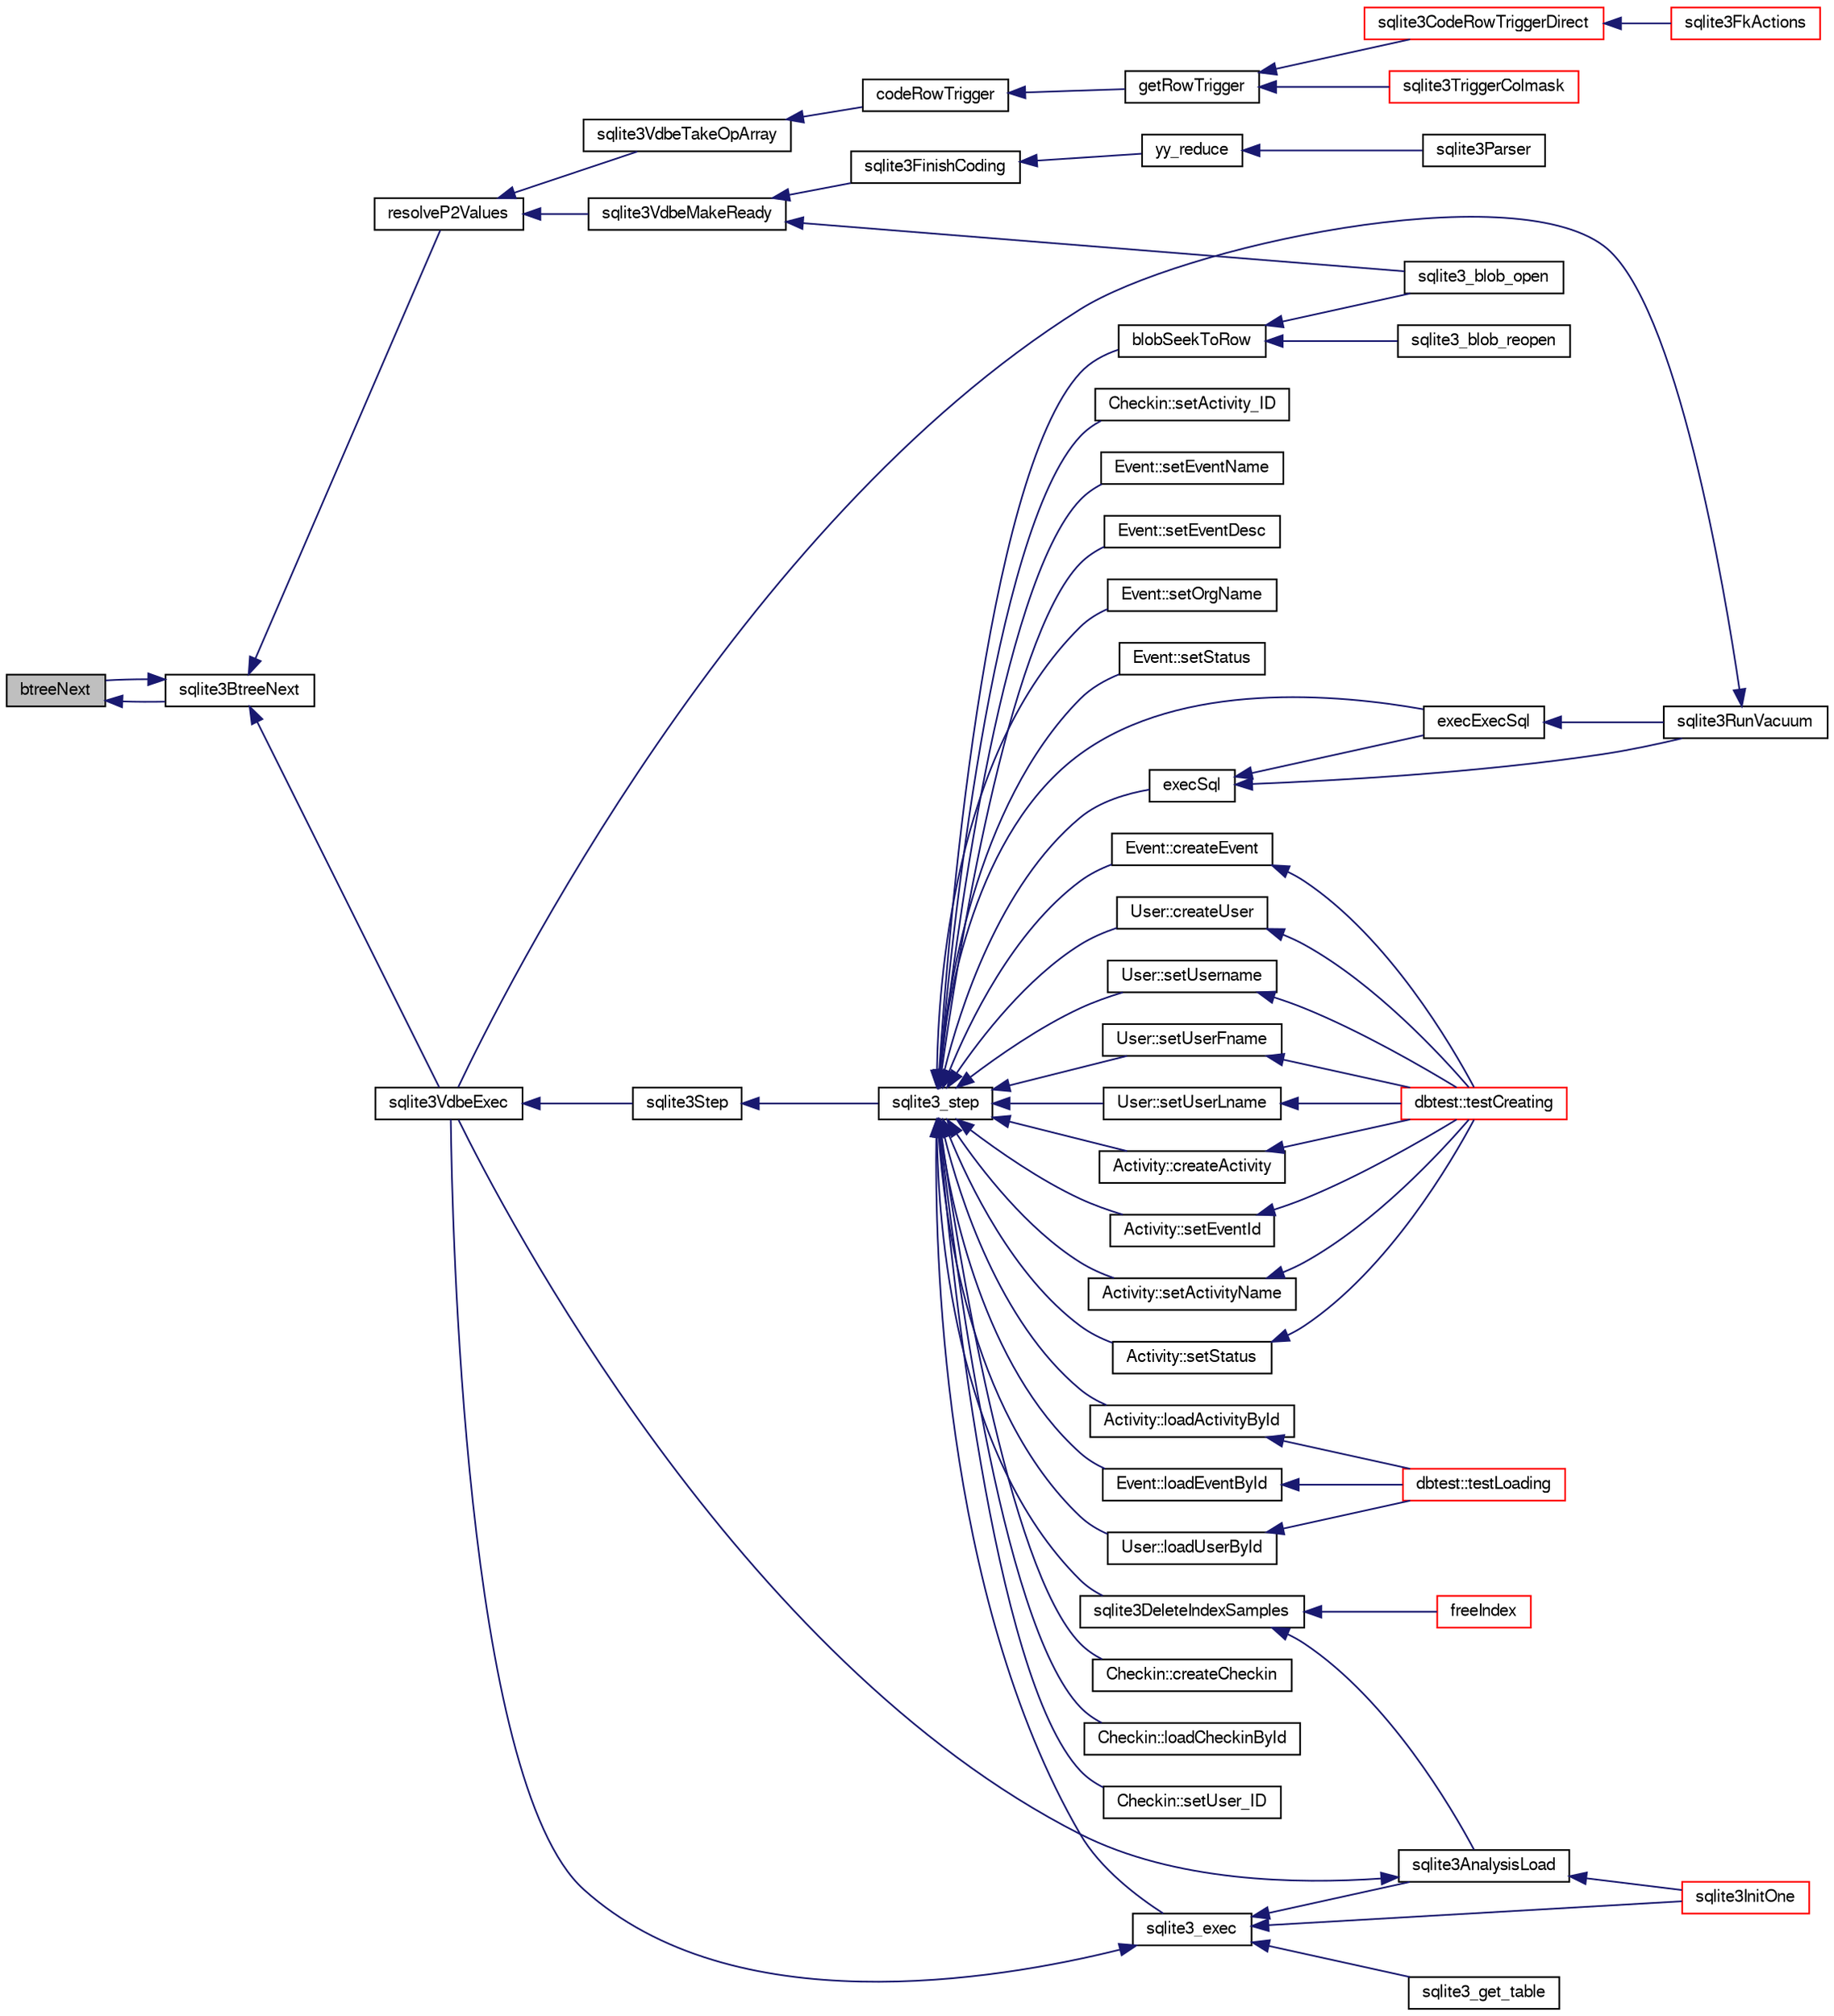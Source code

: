 digraph "btreeNext"
{
  edge [fontname="FreeSans",fontsize="10",labelfontname="FreeSans",labelfontsize="10"];
  node [fontname="FreeSans",fontsize="10",shape=record];
  rankdir="LR";
  Node29686 [label="btreeNext",height=0.2,width=0.4,color="black", fillcolor="grey75", style="filled", fontcolor="black"];
  Node29686 -> Node29687 [dir="back",color="midnightblue",fontsize="10",style="solid",fontname="FreeSans"];
  Node29687 [label="sqlite3BtreeNext",height=0.2,width=0.4,color="black", fillcolor="white", style="filled",URL="$sqlite3_8c.html#aa56f96564bee008046aa50f7f8455887"];
  Node29687 -> Node29686 [dir="back",color="midnightblue",fontsize="10",style="solid",fontname="FreeSans"];
  Node29687 -> Node29688 [dir="back",color="midnightblue",fontsize="10",style="solid",fontname="FreeSans"];
  Node29688 [label="resolveP2Values",height=0.2,width=0.4,color="black", fillcolor="white", style="filled",URL="$sqlite3_8c.html#a9aa9c7da468f7325e427e599812b92ab"];
  Node29688 -> Node29689 [dir="back",color="midnightblue",fontsize="10",style="solid",fontname="FreeSans"];
  Node29689 [label="sqlite3VdbeTakeOpArray",height=0.2,width=0.4,color="black", fillcolor="white", style="filled",URL="$sqlite3_8c.html#a1f7b118692db626cff3d33803d463103"];
  Node29689 -> Node29690 [dir="back",color="midnightblue",fontsize="10",style="solid",fontname="FreeSans"];
  Node29690 [label="codeRowTrigger",height=0.2,width=0.4,color="black", fillcolor="white", style="filled",URL="$sqlite3_8c.html#a463cea5aaaf388b560b206570a0022fc"];
  Node29690 -> Node29691 [dir="back",color="midnightblue",fontsize="10",style="solid",fontname="FreeSans"];
  Node29691 [label="getRowTrigger",height=0.2,width=0.4,color="black", fillcolor="white", style="filled",URL="$sqlite3_8c.html#a69626ef20b540d1a2b19cf56f3f45689"];
  Node29691 -> Node29692 [dir="back",color="midnightblue",fontsize="10",style="solid",fontname="FreeSans"];
  Node29692 [label="sqlite3CodeRowTriggerDirect",height=0.2,width=0.4,color="red", fillcolor="white", style="filled",URL="$sqlite3_8c.html#ad92829f9001bcf89a0299dad5a48acd4"];
  Node29692 -> Node29693 [dir="back",color="midnightblue",fontsize="10",style="solid",fontname="FreeSans"];
  Node29693 [label="sqlite3FkActions",height=0.2,width=0.4,color="red", fillcolor="white", style="filled",URL="$sqlite3_8c.html#a39159bd1623724946c22355ba7f3ef90"];
  Node29691 -> Node29705 [dir="back",color="midnightblue",fontsize="10",style="solid",fontname="FreeSans"];
  Node29705 [label="sqlite3TriggerColmask",height=0.2,width=0.4,color="red", fillcolor="white", style="filled",URL="$sqlite3_8c.html#acace8e99e37ae5e84ea03c65e820c540"];
  Node29688 -> Node29706 [dir="back",color="midnightblue",fontsize="10",style="solid",fontname="FreeSans"];
  Node29706 [label="sqlite3VdbeMakeReady",height=0.2,width=0.4,color="black", fillcolor="white", style="filled",URL="$sqlite3_8c.html#a04b3e310d0717c70e36c56429eda8368"];
  Node29706 -> Node29707 [dir="back",color="midnightblue",fontsize="10",style="solid",fontname="FreeSans"];
  Node29707 [label="sqlite3_blob_open",height=0.2,width=0.4,color="black", fillcolor="white", style="filled",URL="$sqlite3_8h.html#adb8ad839a5bdd62a43785132bc7dd518"];
  Node29706 -> Node29708 [dir="back",color="midnightblue",fontsize="10",style="solid",fontname="FreeSans"];
  Node29708 [label="sqlite3FinishCoding",height=0.2,width=0.4,color="black", fillcolor="white", style="filled",URL="$sqlite3_8c.html#a651bc5b446c276c092705856d995b278"];
  Node29708 -> Node29698 [dir="back",color="midnightblue",fontsize="10",style="solid",fontname="FreeSans"];
  Node29698 [label="yy_reduce",height=0.2,width=0.4,color="black", fillcolor="white", style="filled",URL="$sqlite3_8c.html#a7c419a9b25711c666a9a2449ef377f14"];
  Node29698 -> Node29699 [dir="back",color="midnightblue",fontsize="10",style="solid",fontname="FreeSans"];
  Node29699 [label="sqlite3Parser",height=0.2,width=0.4,color="black", fillcolor="white", style="filled",URL="$sqlite3_8c.html#a0327d71a5fabe0b6a343d78a2602e72a"];
  Node29687 -> Node29709 [dir="back",color="midnightblue",fontsize="10",style="solid",fontname="FreeSans"];
  Node29709 [label="sqlite3VdbeExec",height=0.2,width=0.4,color="black", fillcolor="white", style="filled",URL="$sqlite3_8c.html#a8ce40a614bdc56719c4d642b1e4dfb21"];
  Node29709 -> Node29710 [dir="back",color="midnightblue",fontsize="10",style="solid",fontname="FreeSans"];
  Node29710 [label="sqlite3Step",height=0.2,width=0.4,color="black", fillcolor="white", style="filled",URL="$sqlite3_8c.html#a3f2872e873e2758a4beedad1d5113554"];
  Node29710 -> Node29711 [dir="back",color="midnightblue",fontsize="10",style="solid",fontname="FreeSans"];
  Node29711 [label="sqlite3_step",height=0.2,width=0.4,color="black", fillcolor="white", style="filled",URL="$sqlite3_8h.html#ac1e491ce36b7471eb28387f7d3c74334"];
  Node29711 -> Node29712 [dir="back",color="midnightblue",fontsize="10",style="solid",fontname="FreeSans"];
  Node29712 [label="Activity::createActivity",height=0.2,width=0.4,color="black", fillcolor="white", style="filled",URL="$classActivity.html#a813cc5e52c14ab49b39014c134e3425b"];
  Node29712 -> Node29713 [dir="back",color="midnightblue",fontsize="10",style="solid",fontname="FreeSans"];
  Node29713 [label="dbtest::testCreating",height=0.2,width=0.4,color="red", fillcolor="white", style="filled",URL="$classdbtest.html#a8193e88a7df657069c8a6bd09c8243b7"];
  Node29711 -> Node29715 [dir="back",color="midnightblue",fontsize="10",style="solid",fontname="FreeSans"];
  Node29715 [label="Activity::loadActivityById",height=0.2,width=0.4,color="black", fillcolor="white", style="filled",URL="$classActivity.html#abe4ffb4f08a47212ebf9013259d9e7fd"];
  Node29715 -> Node29716 [dir="back",color="midnightblue",fontsize="10",style="solid",fontname="FreeSans"];
  Node29716 [label="dbtest::testLoading",height=0.2,width=0.4,color="red", fillcolor="white", style="filled",URL="$classdbtest.html#a6f98d82a2c8e2b9040848763504ddae1"];
  Node29711 -> Node29717 [dir="back",color="midnightblue",fontsize="10",style="solid",fontname="FreeSans"];
  Node29717 [label="Activity::setEventId",height=0.2,width=0.4,color="black", fillcolor="white", style="filled",URL="$classActivity.html#adb1d0fd0d08f473e068f0a4086bfa9ca"];
  Node29717 -> Node29713 [dir="back",color="midnightblue",fontsize="10",style="solid",fontname="FreeSans"];
  Node29711 -> Node29718 [dir="back",color="midnightblue",fontsize="10",style="solid",fontname="FreeSans"];
  Node29718 [label="Activity::setActivityName",height=0.2,width=0.4,color="black", fillcolor="white", style="filled",URL="$classActivity.html#a62dc3737b33915a36086f9dd26d16a81"];
  Node29718 -> Node29713 [dir="back",color="midnightblue",fontsize="10",style="solid",fontname="FreeSans"];
  Node29711 -> Node29719 [dir="back",color="midnightblue",fontsize="10",style="solid",fontname="FreeSans"];
  Node29719 [label="Activity::setStatus",height=0.2,width=0.4,color="black", fillcolor="white", style="filled",URL="$classActivity.html#af618135a7738f4d2a7ee147a8ef912ea"];
  Node29719 -> Node29713 [dir="back",color="midnightblue",fontsize="10",style="solid",fontname="FreeSans"];
  Node29711 -> Node29720 [dir="back",color="midnightblue",fontsize="10",style="solid",fontname="FreeSans"];
  Node29720 [label="Checkin::createCheckin",height=0.2,width=0.4,color="black", fillcolor="white", style="filled",URL="$classCheckin.html#a4e40acdf7fff0e607f6de4f24f3a163c"];
  Node29711 -> Node29721 [dir="back",color="midnightblue",fontsize="10",style="solid",fontname="FreeSans"];
  Node29721 [label="Checkin::loadCheckinById",height=0.2,width=0.4,color="black", fillcolor="white", style="filled",URL="$classCheckin.html#a3461f70ea6c68475225f2a07f78a21e0"];
  Node29711 -> Node29722 [dir="back",color="midnightblue",fontsize="10",style="solid",fontname="FreeSans"];
  Node29722 [label="Checkin::setUser_ID",height=0.2,width=0.4,color="black", fillcolor="white", style="filled",URL="$classCheckin.html#a76ab640f4f912876dbebf183db5359c6"];
  Node29711 -> Node29723 [dir="back",color="midnightblue",fontsize="10",style="solid",fontname="FreeSans"];
  Node29723 [label="Checkin::setActivity_ID",height=0.2,width=0.4,color="black", fillcolor="white", style="filled",URL="$classCheckin.html#ab2ff3ec2604ec73a42af25874a00b232"];
  Node29711 -> Node29724 [dir="back",color="midnightblue",fontsize="10",style="solid",fontname="FreeSans"];
  Node29724 [label="Event::createEvent",height=0.2,width=0.4,color="black", fillcolor="white", style="filled",URL="$classEvent.html#a77adb9f4a46ffb32c2d931f0691f5903"];
  Node29724 -> Node29713 [dir="back",color="midnightblue",fontsize="10",style="solid",fontname="FreeSans"];
  Node29711 -> Node29725 [dir="back",color="midnightblue",fontsize="10",style="solid",fontname="FreeSans"];
  Node29725 [label="Event::loadEventById",height=0.2,width=0.4,color="black", fillcolor="white", style="filled",URL="$classEvent.html#afa66cea33f722dbeecb69cc98fdea055"];
  Node29725 -> Node29716 [dir="back",color="midnightblue",fontsize="10",style="solid",fontname="FreeSans"];
  Node29711 -> Node29726 [dir="back",color="midnightblue",fontsize="10",style="solid",fontname="FreeSans"];
  Node29726 [label="Event::setEventName",height=0.2,width=0.4,color="black", fillcolor="white", style="filled",URL="$classEvent.html#a10596b6ca077df05184e30d62b08729d"];
  Node29711 -> Node29727 [dir="back",color="midnightblue",fontsize="10",style="solid",fontname="FreeSans"];
  Node29727 [label="Event::setEventDesc",height=0.2,width=0.4,color="black", fillcolor="white", style="filled",URL="$classEvent.html#ae36b8377dcae792f1c5c4726024c981b"];
  Node29711 -> Node29728 [dir="back",color="midnightblue",fontsize="10",style="solid",fontname="FreeSans"];
  Node29728 [label="Event::setOrgName",height=0.2,width=0.4,color="black", fillcolor="white", style="filled",URL="$classEvent.html#a19aac0f776bd764563a54977656cf680"];
  Node29711 -> Node29729 [dir="back",color="midnightblue",fontsize="10",style="solid",fontname="FreeSans"];
  Node29729 [label="Event::setStatus",height=0.2,width=0.4,color="black", fillcolor="white", style="filled",URL="$classEvent.html#ab0a6b9285af0f4172eb841e2b80f8972"];
  Node29711 -> Node29730 [dir="back",color="midnightblue",fontsize="10",style="solid",fontname="FreeSans"];
  Node29730 [label="blobSeekToRow",height=0.2,width=0.4,color="black", fillcolor="white", style="filled",URL="$sqlite3_8c.html#afff57e13332b98c8a44a7cebe38962ab"];
  Node29730 -> Node29707 [dir="back",color="midnightblue",fontsize="10",style="solid",fontname="FreeSans"];
  Node29730 -> Node29731 [dir="back",color="midnightblue",fontsize="10",style="solid",fontname="FreeSans"];
  Node29731 [label="sqlite3_blob_reopen",height=0.2,width=0.4,color="black", fillcolor="white", style="filled",URL="$sqlite3_8h.html#abc77c24fdc0150138490359a94360f7e"];
  Node29711 -> Node29732 [dir="back",color="midnightblue",fontsize="10",style="solid",fontname="FreeSans"];
  Node29732 [label="sqlite3DeleteIndexSamples",height=0.2,width=0.4,color="black", fillcolor="white", style="filled",URL="$sqlite3_8c.html#aaeda0302fbf61397ec009f65bed047ef"];
  Node29732 -> Node29733 [dir="back",color="midnightblue",fontsize="10",style="solid",fontname="FreeSans"];
  Node29733 [label="sqlite3AnalysisLoad",height=0.2,width=0.4,color="black", fillcolor="white", style="filled",URL="$sqlite3_8c.html#a48a2301c27e1d3d68708b9b8761b5a01"];
  Node29733 -> Node29709 [dir="back",color="midnightblue",fontsize="10",style="solid",fontname="FreeSans"];
  Node29733 -> Node29734 [dir="back",color="midnightblue",fontsize="10",style="solid",fontname="FreeSans"];
  Node29734 [label="sqlite3InitOne",height=0.2,width=0.4,color="red", fillcolor="white", style="filled",URL="$sqlite3_8c.html#ac4318b25df65269906b0379251fe9b85"];
  Node29732 -> Node29818 [dir="back",color="midnightblue",fontsize="10",style="solid",fontname="FreeSans"];
  Node29818 [label="freeIndex",height=0.2,width=0.4,color="red", fillcolor="white", style="filled",URL="$sqlite3_8c.html#a00907c99c18d5bcb9d0b38c077146c31"];
  Node29711 -> Node29884 [dir="back",color="midnightblue",fontsize="10",style="solid",fontname="FreeSans"];
  Node29884 [label="sqlite3_exec",height=0.2,width=0.4,color="black", fillcolor="white", style="filled",URL="$sqlite3_8h.html#a97487ec8150e0bcc8fa392ab8f0e24db"];
  Node29884 -> Node29709 [dir="back",color="midnightblue",fontsize="10",style="solid",fontname="FreeSans"];
  Node29884 -> Node29733 [dir="back",color="midnightblue",fontsize="10",style="solid",fontname="FreeSans"];
  Node29884 -> Node29734 [dir="back",color="midnightblue",fontsize="10",style="solid",fontname="FreeSans"];
  Node29884 -> Node29885 [dir="back",color="midnightblue",fontsize="10",style="solid",fontname="FreeSans"];
  Node29885 [label="sqlite3_get_table",height=0.2,width=0.4,color="black", fillcolor="white", style="filled",URL="$sqlite3_8h.html#a5effeac4e12df57beaa35c5be1f61579"];
  Node29711 -> Node29875 [dir="back",color="midnightblue",fontsize="10",style="solid",fontname="FreeSans"];
  Node29875 [label="execSql",height=0.2,width=0.4,color="black", fillcolor="white", style="filled",URL="$sqlite3_8c.html#a7d16651b98a110662f4c265eff0246cb"];
  Node29875 -> Node29876 [dir="back",color="midnightblue",fontsize="10",style="solid",fontname="FreeSans"];
  Node29876 [label="execExecSql",height=0.2,width=0.4,color="black", fillcolor="white", style="filled",URL="$sqlite3_8c.html#ac1be09a6c047f21133d16378d301e0d4"];
  Node29876 -> Node29877 [dir="back",color="midnightblue",fontsize="10",style="solid",fontname="FreeSans"];
  Node29877 [label="sqlite3RunVacuum",height=0.2,width=0.4,color="black", fillcolor="white", style="filled",URL="$sqlite3_8c.html#a5e83ddc7b3e7e8e79ad5d1fc92de1d2f"];
  Node29877 -> Node29709 [dir="back",color="midnightblue",fontsize="10",style="solid",fontname="FreeSans"];
  Node29875 -> Node29877 [dir="back",color="midnightblue",fontsize="10",style="solid",fontname="FreeSans"];
  Node29711 -> Node29876 [dir="back",color="midnightblue",fontsize="10",style="solid",fontname="FreeSans"];
  Node29711 -> Node29878 [dir="back",color="midnightblue",fontsize="10",style="solid",fontname="FreeSans"];
  Node29878 [label="User::createUser",height=0.2,width=0.4,color="black", fillcolor="white", style="filled",URL="$classUser.html#a22ed673939e8cc0a136130b809bba513"];
  Node29878 -> Node29713 [dir="back",color="midnightblue",fontsize="10",style="solid",fontname="FreeSans"];
  Node29711 -> Node29879 [dir="back",color="midnightblue",fontsize="10",style="solid",fontname="FreeSans"];
  Node29879 [label="User::loadUserById",height=0.2,width=0.4,color="black", fillcolor="white", style="filled",URL="$classUser.html#a863377665b7fb83c5547dcf9727f5092"];
  Node29879 -> Node29716 [dir="back",color="midnightblue",fontsize="10",style="solid",fontname="FreeSans"];
  Node29711 -> Node29880 [dir="back",color="midnightblue",fontsize="10",style="solid",fontname="FreeSans"];
  Node29880 [label="User::setUsername",height=0.2,width=0.4,color="black", fillcolor="white", style="filled",URL="$classUser.html#aa0497022a136cb78de785b0a39ae60b1"];
  Node29880 -> Node29713 [dir="back",color="midnightblue",fontsize="10",style="solid",fontname="FreeSans"];
  Node29711 -> Node29881 [dir="back",color="midnightblue",fontsize="10",style="solid",fontname="FreeSans"];
  Node29881 [label="User::setUserFname",height=0.2,width=0.4,color="black", fillcolor="white", style="filled",URL="$classUser.html#a72657eb55cd0ca437b4841a43f19912f"];
  Node29881 -> Node29713 [dir="back",color="midnightblue",fontsize="10",style="solid",fontname="FreeSans"];
  Node29711 -> Node29882 [dir="back",color="midnightblue",fontsize="10",style="solid",fontname="FreeSans"];
  Node29882 [label="User::setUserLname",height=0.2,width=0.4,color="black", fillcolor="white", style="filled",URL="$classUser.html#aa25973387e5afe1aa6f60dd6545e33b5"];
  Node29882 -> Node29713 [dir="back",color="midnightblue",fontsize="10",style="solid",fontname="FreeSans"];
}
